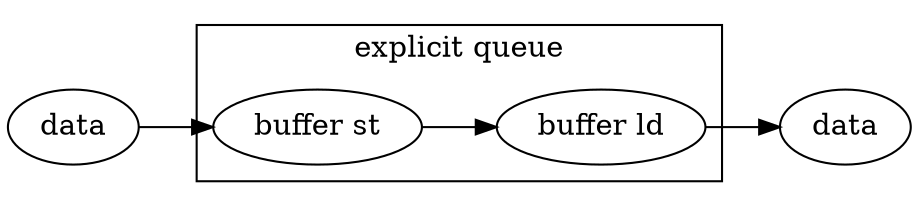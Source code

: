 digraph G{

#vertical 20
#include

  rankdir = LR;

  subgraph cluster_loopmerge {
  c[label="buffer st"];
  d[label="buffer ld"];
    label="explicit queue";
    c -> d #l1;
  };

  in[label="data",shape="ellipse"];
  out[label="data",shape="ellipse"];

  in -> c;
  d -> out;

}
